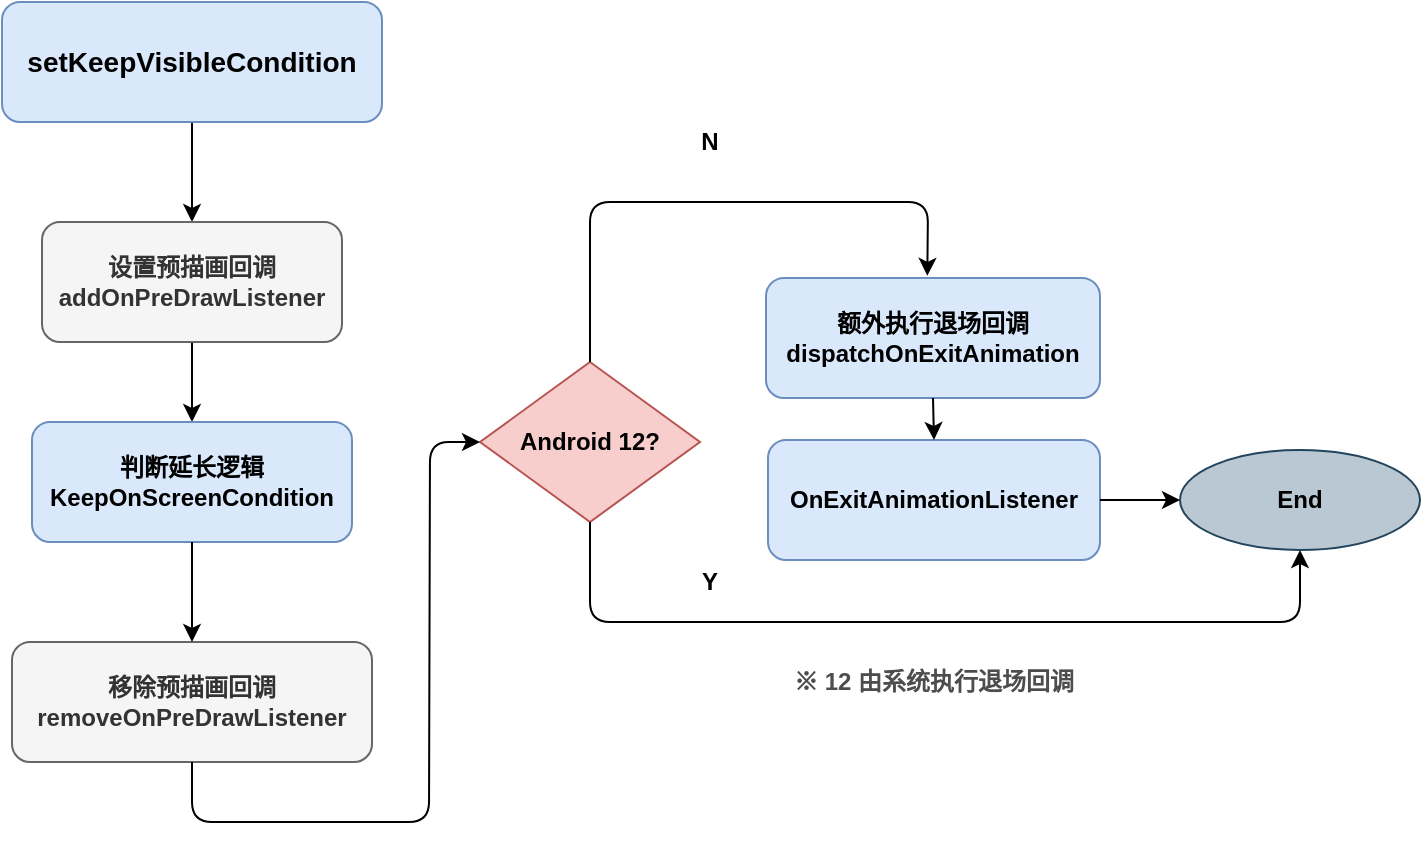 <mxfile version="15.1.4" type="github">
  <diagram id="5AnYDvb3x7lwekYzqmpj" name="Page-1">
    <mxGraphModel dx="1328" dy="1915" grid="1" gridSize="10" guides="1" tooltips="1" connect="1" arrows="1" fold="1" page="1" pageScale="1" pageWidth="827" pageHeight="1169" math="0" shadow="0">
      <root>
        <mxCell id="0" />
        <mxCell id="1" parent="0" />
        <mxCell id="pgwAssis9LHmrlWw1_st-30" value="" style="edgeStyle=orthogonalEdgeStyle;rounded=0;orthogonalLoop=1;jettySize=auto;html=1;fontColor=#4D4D4D;" edge="1" parent="1" source="pgwAssis9LHmrlWw1_st-1" target="pgwAssis9LHmrlWw1_st-8">
          <mxGeometry relative="1" as="geometry" />
        </mxCell>
        <mxCell id="pgwAssis9LHmrlWw1_st-1" value="&lt;div&gt;&lt;span style=&quot;font-size: 14px&quot;&gt;setKeepVisibleCondition&lt;/span&gt;&lt;br&gt;&lt;/div&gt;" style="rounded=1;whiteSpace=wrap;html=1;fillColor=#dae8fc;strokeColor=#6c8ebf;align=center;fontStyle=1" vertex="1" parent="1">
          <mxGeometry x="767" y="-40" width="190" height="60" as="geometry" />
        </mxCell>
        <mxCell id="pgwAssis9LHmrlWw1_st-29" value="" style="edgeStyle=orthogonalEdgeStyle;rounded=0;orthogonalLoop=1;jettySize=auto;html=1;fontColor=#4D4D4D;" edge="1" parent="1" source="pgwAssis9LHmrlWw1_st-8" target="pgwAssis9LHmrlWw1_st-9">
          <mxGeometry relative="1" as="geometry" />
        </mxCell>
        <mxCell id="pgwAssis9LHmrlWw1_st-8" value="设置预描画回调&lt;br&gt;addOnPreDrawListener" style="rounded=1;whiteSpace=wrap;html=1;fillColor=#f5f5f5;strokeColor=#666666;fontColor=#333333;fontStyle=1" vertex="1" parent="1">
          <mxGeometry x="787" y="70" width="150" height="60" as="geometry" />
        </mxCell>
        <mxCell id="pgwAssis9LHmrlWw1_st-9" value="判断延长逻辑&lt;br&gt;KeepOnScreenCondition" style="rounded=1;whiteSpace=wrap;html=1;fillColor=#dae8fc;strokeColor=#6c8ebf;fontStyle=1" vertex="1" parent="1">
          <mxGeometry x="782" y="170" width="160" height="60" as="geometry" />
        </mxCell>
        <mxCell id="pgwAssis9LHmrlWw1_st-14" value="移除预描画回调&lt;br&gt;removeOnPreDrawListener" style="rounded=1;whiteSpace=wrap;html=1;fillColor=#f5f5f5;strokeColor=#666666;fontColor=#333333;fontStyle=1" vertex="1" parent="1">
          <mxGeometry x="772" y="280" width="180" height="60" as="geometry" />
        </mxCell>
        <mxCell id="pgwAssis9LHmrlWw1_st-16" value="Android 12?" style="rhombus;whiteSpace=wrap;html=1;fillColor=#f8cecc;strokeColor=#b85450;fontStyle=1" vertex="1" parent="1">
          <mxGeometry x="1006" y="140" width="110" height="80" as="geometry" />
        </mxCell>
        <mxCell id="pgwAssis9LHmrlWw1_st-17" value="" style="endArrow=classic;html=1;fontStyle=1;entryX=0;entryY=0.5;entryDx=0;entryDy=0;exitX=0.5;exitY=1;exitDx=0;exitDy=0;" edge="1" parent="1" source="pgwAssis9LHmrlWw1_st-14" target="pgwAssis9LHmrlWw1_st-16">
          <mxGeometry width="50" height="50" relative="1" as="geometry">
            <mxPoint x="850.5" y="340" as="sourcePoint" />
            <mxPoint x="787.08" y="450.0" as="targetPoint" />
            <Array as="points">
              <mxPoint x="862" y="370" />
              <mxPoint x="980.5" y="370" />
              <mxPoint x="981" y="180" />
            </Array>
          </mxGeometry>
        </mxCell>
        <mxCell id="pgwAssis9LHmrlWw1_st-18" value="N" style="text;html=1;strokeColor=none;fillColor=none;align=center;verticalAlign=middle;whiteSpace=wrap;rounded=0;fontStyle=1" vertex="1" parent="1">
          <mxGeometry x="1101" y="20" width="40" height="20" as="geometry" />
        </mxCell>
        <mxCell id="pgwAssis9LHmrlWw1_st-19" value="额外执行退场回调&lt;br&gt;dispatchOnExitAnimation" style="rounded=1;whiteSpace=wrap;html=1;fillColor=#dae8fc;strokeColor=#6c8ebf;fontStyle=1" vertex="1" parent="1">
          <mxGeometry x="1149" y="98" width="167" height="60" as="geometry" />
        </mxCell>
        <mxCell id="pgwAssis9LHmrlWw1_st-20" value="OnExitAnimationListener" style="rounded=1;whiteSpace=wrap;html=1;fillColor=#dae8fc;strokeColor=#6c8ebf;fontStyle=1" vertex="1" parent="1">
          <mxGeometry x="1150" y="179" width="166" height="60" as="geometry" />
        </mxCell>
        <mxCell id="pgwAssis9LHmrlWw1_st-21" value="" style="endArrow=classic;html=1;exitX=0.5;exitY=1;exitDx=0;exitDy=0;entryX=0.5;entryY=1;entryDx=0;entryDy=0;fontStyle=1" edge="1" parent="1" source="pgwAssis9LHmrlWw1_st-16" target="pgwAssis9LHmrlWw1_st-23">
          <mxGeometry width="50" height="50" relative="1" as="geometry">
            <mxPoint x="722" y="420" as="sourcePoint" />
            <mxPoint x="610" y="500" as="targetPoint" />
            <Array as="points">
              <mxPoint x="1061" y="270" />
              <mxPoint x="1416" y="270" />
            </Array>
          </mxGeometry>
        </mxCell>
        <mxCell id="pgwAssis9LHmrlWw1_st-22" value="Y" style="text;html=1;strokeColor=none;fillColor=none;align=center;verticalAlign=middle;whiteSpace=wrap;rounded=0;fontStyle=1" vertex="1" parent="1">
          <mxGeometry x="1101" y="240" width="40" height="20" as="geometry" />
        </mxCell>
        <mxCell id="pgwAssis9LHmrlWw1_st-23" value="End" style="ellipse;whiteSpace=wrap;html=1;fillColor=#bac8d3;strokeColor=#23445d;fontStyle=1" vertex="1" parent="1">
          <mxGeometry x="1356" y="184" width="120" height="50" as="geometry" />
        </mxCell>
        <mxCell id="pgwAssis9LHmrlWw1_st-24" value="" style="endArrow=classic;html=1;fontStyle=1;exitX=0.5;exitY=1;exitDx=0;exitDy=0;entryX=0.5;entryY=0;entryDx=0;entryDy=0;" edge="1" parent="1" source="pgwAssis9LHmrlWw1_st-19" target="pgwAssis9LHmrlWw1_st-20">
          <mxGeometry width="50" height="50" relative="1" as="geometry">
            <mxPoint x="1241" y="159" as="sourcePoint" />
            <mxPoint x="1241" y="179" as="targetPoint" />
          </mxGeometry>
        </mxCell>
        <mxCell id="pgwAssis9LHmrlWw1_st-25" value="" style="endArrow=classic;html=1;exitX=0.5;exitY=0;exitDx=0;exitDy=0;entryX=0.483;entryY=-0.018;entryDx=0;entryDy=0;entryPerimeter=0;fontStyle=1" edge="1" parent="1" source="pgwAssis9LHmrlWw1_st-16" target="pgwAssis9LHmrlWw1_st-19">
          <mxGeometry width="50" height="50" relative="1" as="geometry">
            <mxPoint x="833" y="420" as="sourcePoint" />
            <mxPoint x="984" y="420" as="targetPoint" />
            <Array as="points">
              <mxPoint x="1061" y="60" />
              <mxPoint x="1230" y="60" />
            </Array>
          </mxGeometry>
        </mxCell>
        <mxCell id="pgwAssis9LHmrlWw1_st-26" value="" style="endArrow=classic;html=1;entryX=0;entryY=0.5;entryDx=0;entryDy=0;exitX=1;exitY=0.5;exitDx=0;exitDy=0;fontStyle=1" edge="1" parent="1" source="pgwAssis9LHmrlWw1_st-20" target="pgwAssis9LHmrlWw1_st-23">
          <mxGeometry width="50" height="50" relative="1" as="geometry">
            <mxPoint x="1270.25" y="249" as="sourcePoint" />
            <mxPoint x="1131" y="264" as="targetPoint" />
            <Array as="points" />
          </mxGeometry>
        </mxCell>
        <mxCell id="pgwAssis9LHmrlWw1_st-27" value="" style="endArrow=classic;html=1;fontStyle=1;entryX=0.5;entryY=0;entryDx=0;entryDy=0;exitX=0.5;exitY=1;exitDx=0;exitDy=0;" edge="1" parent="1" source="pgwAssis9LHmrlWw1_st-9" target="pgwAssis9LHmrlWw1_st-14">
          <mxGeometry width="50" height="50" relative="1" as="geometry">
            <mxPoint x="862.5" y="230" as="sourcePoint" />
            <mxPoint x="862.0" y="275.0" as="targetPoint" />
          </mxGeometry>
        </mxCell>
        <mxCell id="pgwAssis9LHmrlWw1_st-28" value="&lt;font&gt;※ 12 由系统执行退场回调&lt;/font&gt;" style="rounded=1;whiteSpace=wrap;html=1;fontStyle=1;fillColor=none;strokeColor=none;fontColor=#4D4D4D;" vertex="1" parent="1">
          <mxGeometry x="1143" y="270" width="180" height="60" as="geometry" />
        </mxCell>
      </root>
    </mxGraphModel>
  </diagram>
</mxfile>
